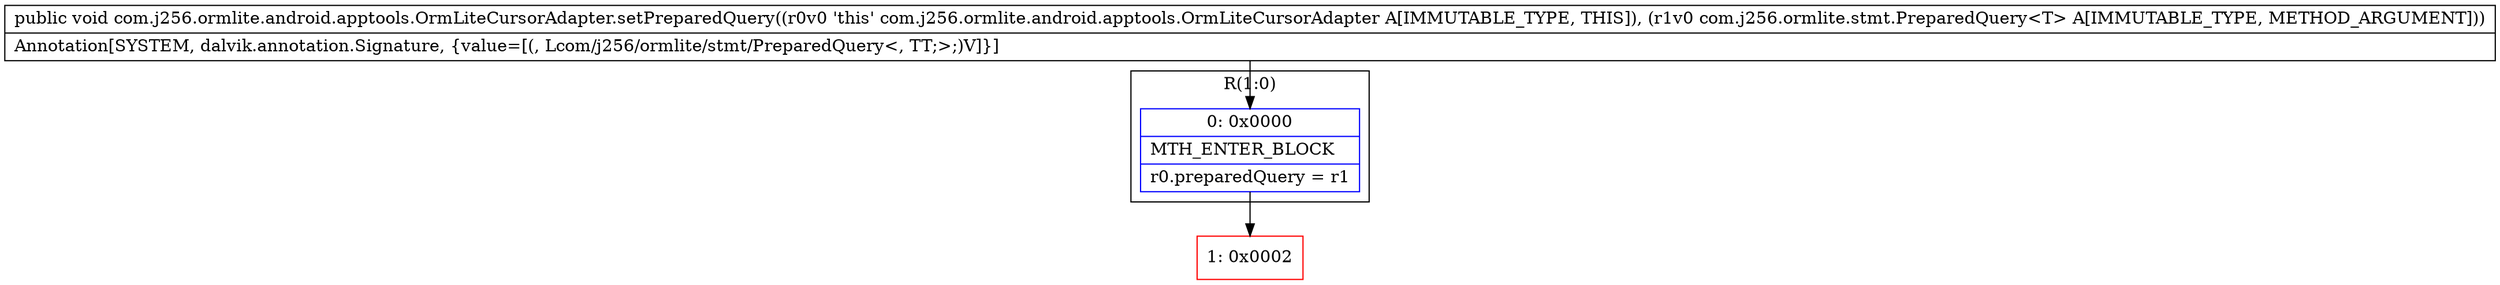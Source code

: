 digraph "CFG forcom.j256.ormlite.android.apptools.OrmLiteCursorAdapter.setPreparedQuery(Lcom\/j256\/ormlite\/stmt\/PreparedQuery;)V" {
subgraph cluster_Region_1581099889 {
label = "R(1:0)";
node [shape=record,color=blue];
Node_0 [shape=record,label="{0\:\ 0x0000|MTH_ENTER_BLOCK\l|r0.preparedQuery = r1\l}"];
}
Node_1 [shape=record,color=red,label="{1\:\ 0x0002}"];
MethodNode[shape=record,label="{public void com.j256.ormlite.android.apptools.OrmLiteCursorAdapter.setPreparedQuery((r0v0 'this' com.j256.ormlite.android.apptools.OrmLiteCursorAdapter A[IMMUTABLE_TYPE, THIS]), (r1v0 com.j256.ormlite.stmt.PreparedQuery\<T\> A[IMMUTABLE_TYPE, METHOD_ARGUMENT]))  | Annotation[SYSTEM, dalvik.annotation.Signature, \{value=[(, Lcom\/j256\/ormlite\/stmt\/PreparedQuery\<, TT;\>;)V]\}]\l}"];
MethodNode -> Node_0;
Node_0 -> Node_1;
}

